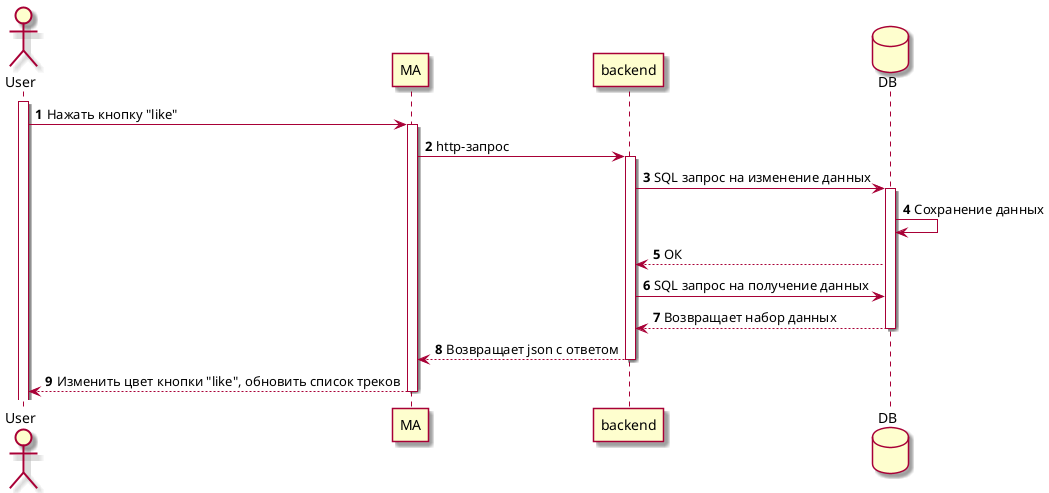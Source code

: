 @startuml music

skin rose

autonumber

actor User

participant MA
participant backend
database DB

activate User
User->MA: Нажать кнопку "like"
activate MA
MA->backend: http-запрос
activate backend
backend->DB: SQL запрос на изменение данных
activate DB
DB->DB: Сохранение данных
DB-->backend:ОК
backend->DB: SQL запрос на получение данных
DB-->backend: Возвращает набор данных
deactivate DB
backend-->MA: Возвращает json c ответом
deactivate backend
MA-->User: Изменить цвет кнопки "like", обновить список треков
deactivate MA

@enduml

